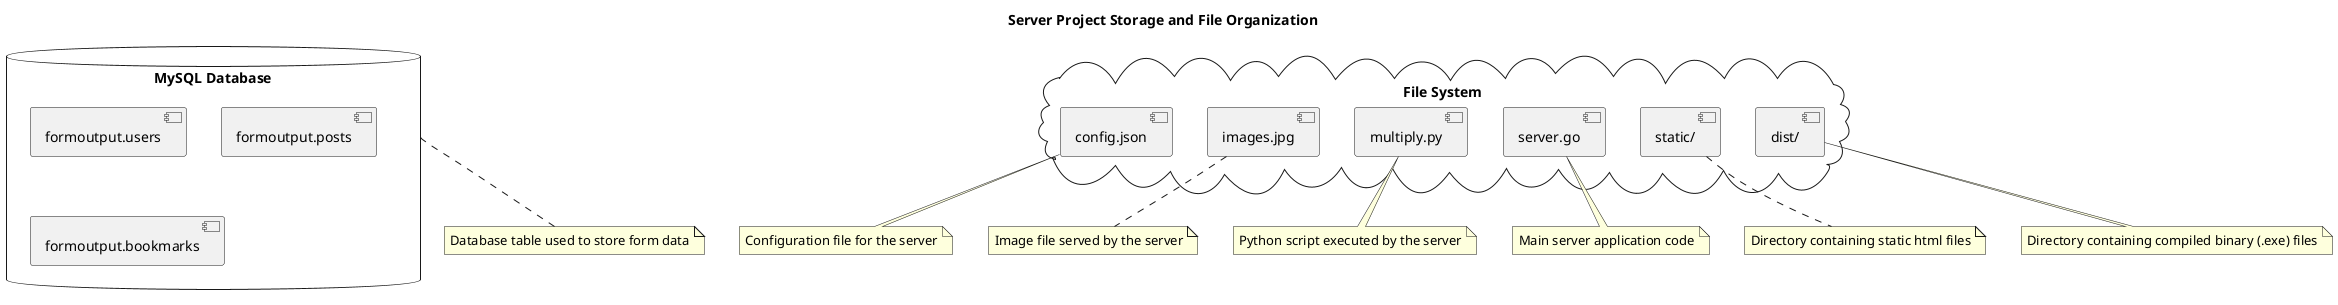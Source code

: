 @startuml

title Server Project Storage and File Organization

cloud "File System" {
  [config.json]
  [images.jpg]
  [multiply.py]
  [server.go]
  [static/]
  [dist/]
}

note bottom of [dist/]
    Directory containing compiled binary (.exe) files
end note

note bottom of [static/]
    Directory containing static html files
end note

note bottom of [config.json]
  Configuration file for the server
end note

note bottom of [images.jpg]
  Image file served by the server
end note

note bottom of [multiply.py]
  Python script executed by the server
end note

note bottom of [server.go]
  Main server application code
end note

database "MySQL Database" {
  [formoutput.users]
  [formoutput.posts]
  [formoutput.bookmarks]
}

note bottom of "MySQL Database"
  Database table used to store form data
end note

@enduml